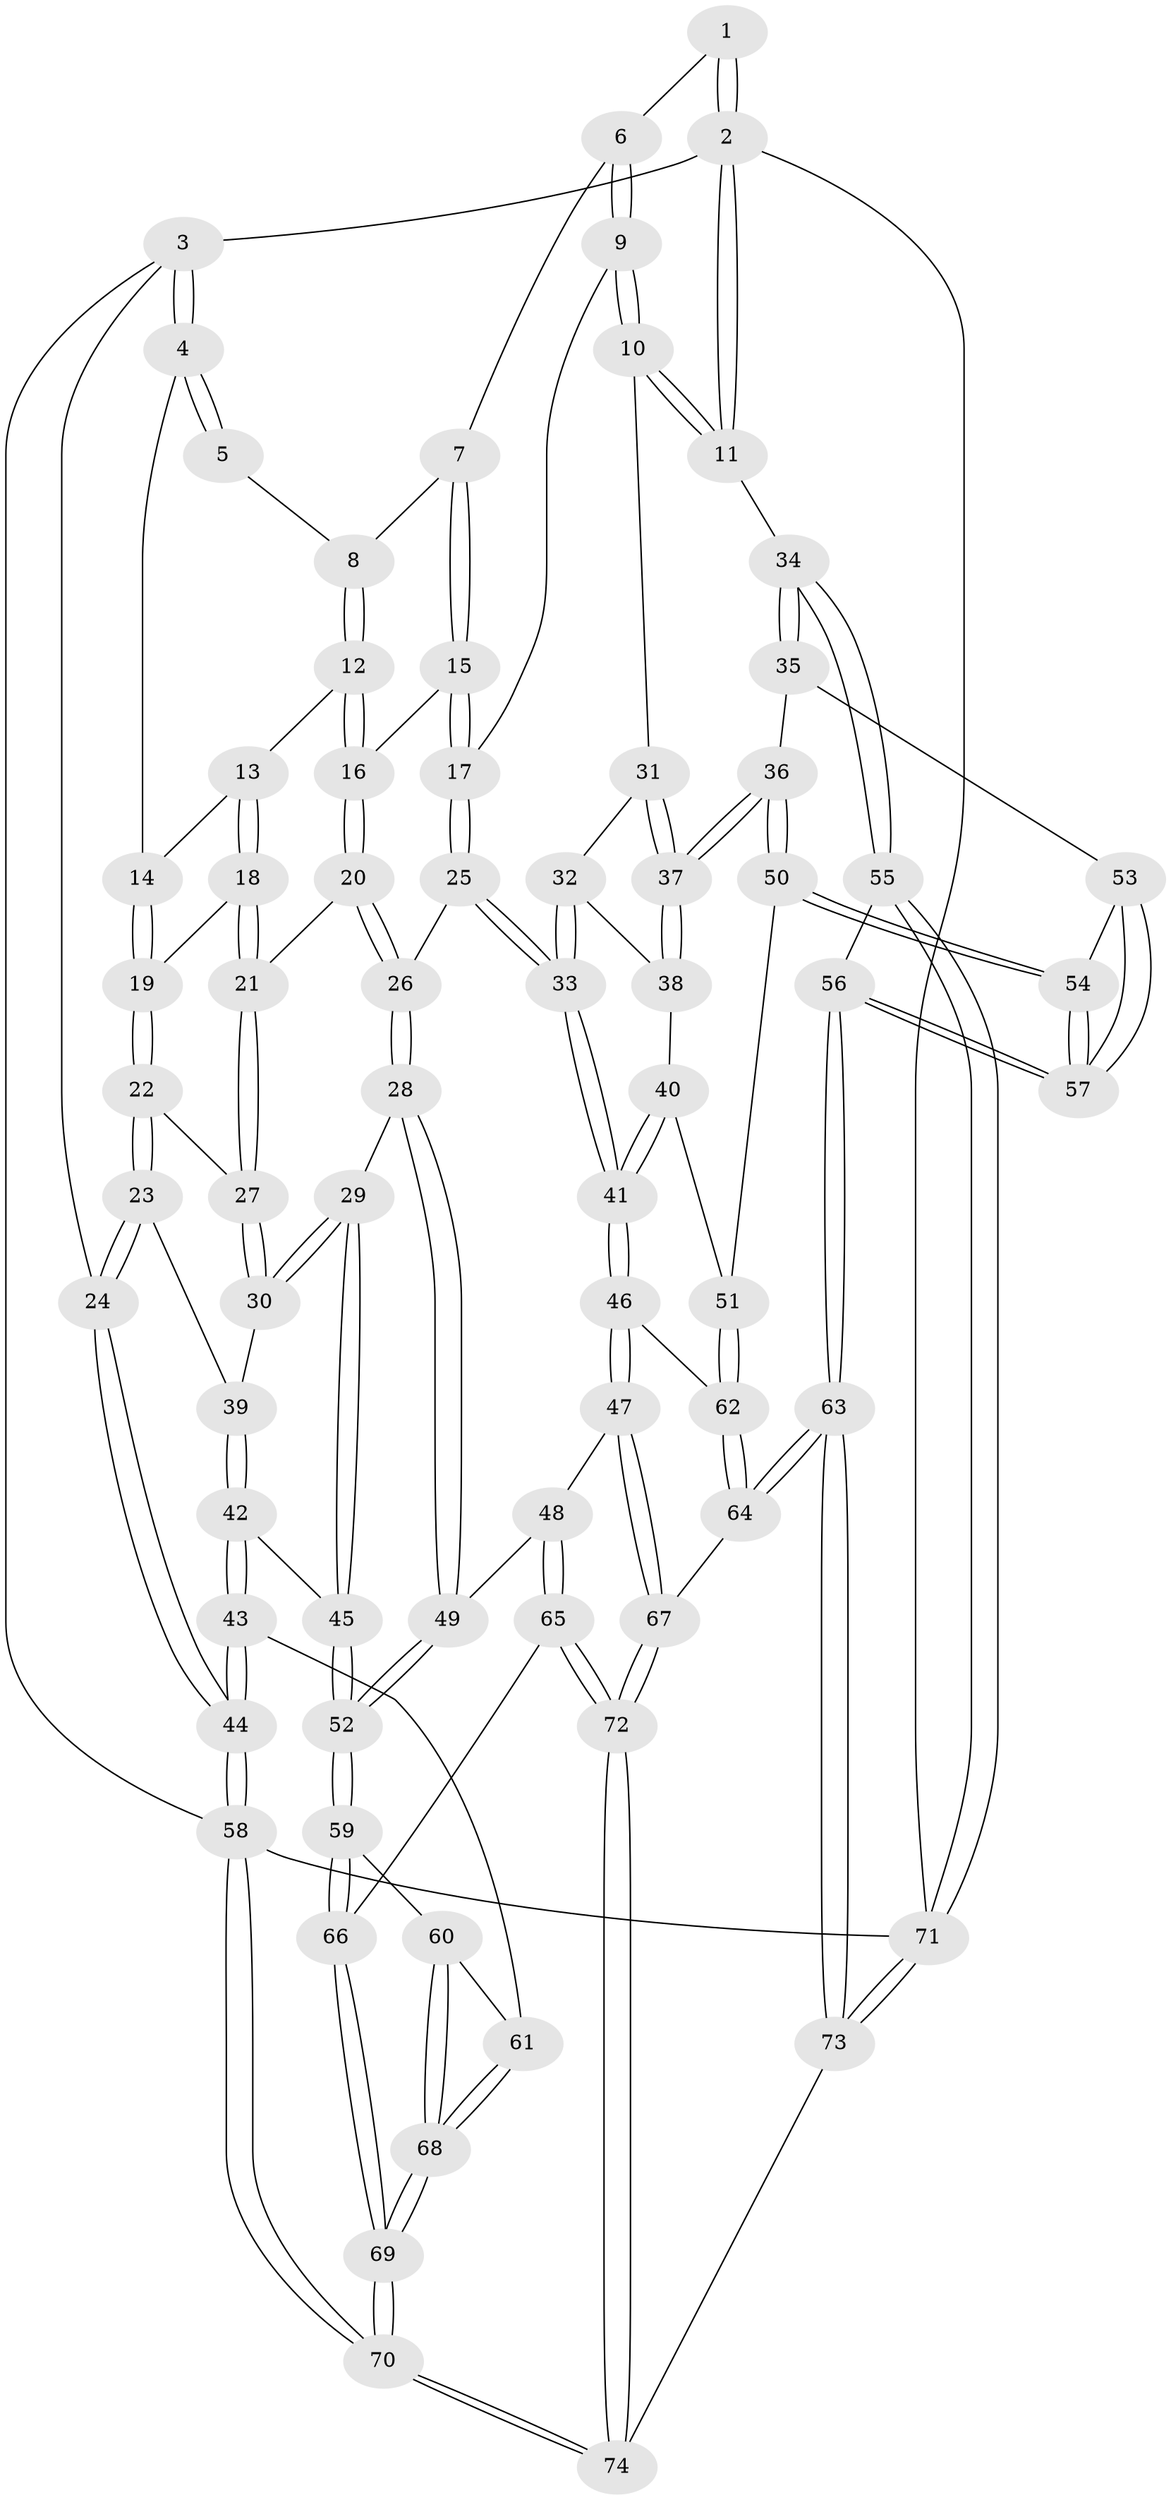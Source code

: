 // Generated by graph-tools (version 1.1) at 2025/01/03/09/25 05:01:53]
// undirected, 74 vertices, 182 edges
graph export_dot {
graph [start="1"]
  node [color=gray90,style=filled];
  1 [pos="+0.7278440550572545+0"];
  2 [pos="+1+0"];
  3 [pos="+0+0"];
  4 [pos="+0+0"];
  5 [pos="+0.40012116969669853+0"];
  6 [pos="+0.7477587854755154+0.04646300873383283"];
  7 [pos="+0.5278131542851764+0.13442883861229915"];
  8 [pos="+0.4727870720367389+0.07510533438375196"];
  9 [pos="+0.8699366515069648+0.20985830732725358"];
  10 [pos="+1+0.26451609338425863"];
  11 [pos="+1+0.23879591569578681"];
  12 [pos="+0.32510403368904034+0.19823913690412495"];
  13 [pos="+0.2456063046036526+0.18629524268962414"];
  14 [pos="+0.10315997048534674+0.04003958065283291"];
  15 [pos="+0.5571547983659486+0.2549873275577308"];
  16 [pos="+0.3764009641272467+0.291566705888621"];
  17 [pos="+0.6038905132689971+0.3119592265547234"];
  18 [pos="+0.2233304960097135+0.3376767079027755"];
  19 [pos="+0.12666553261110347+0.3309202058902284"];
  20 [pos="+0.3548040965376055+0.33489319156277914"];
  21 [pos="+0.2588015308130365+0.37539884566166176"];
  22 [pos="+0+0.4182272169595255"];
  23 [pos="+0+0.42139817135593366"];
  24 [pos="+0+0.41501110154623083"];
  25 [pos="+0.5876705554695002+0.455280541811485"];
  26 [pos="+0.4682682452132512+0.46859898622116947"];
  27 [pos="+0.25524594470822337+0.45411755191412306"];
  28 [pos="+0.3491483022128927+0.5407470610698679"];
  29 [pos="+0.31189364331977376+0.5318247399484984"];
  30 [pos="+0.26747365317824434+0.49666382639166406"];
  31 [pos="+1+0.2697247475742384"];
  32 [pos="+0.8397017224112656+0.4697799897138354"];
  33 [pos="+0.6336473154100212+0.520810720679868"];
  34 [pos="+1+0.6308987706145478"];
  35 [pos="+0.9711233502806892+0.6285861910987457"];
  36 [pos="+0.9322662593607556+0.6130747397899365"];
  37 [pos="+0.9296208906666286+0.609298881323276"];
  38 [pos="+0.8679089589380159+0.5808923975110767"];
  39 [pos="+0.13811533413313132+0.5563001514254174"];
  40 [pos="+0.8396337728440407+0.6172739359151611"];
  41 [pos="+0.6375700497499727+0.6348028091528903"];
  42 [pos="+0.12522743212771245+0.6641001279736061"];
  43 [pos="+0.09202145353370282+0.7044712173961387"];
  44 [pos="+0+0.7215924562362194"];
  45 [pos="+0.23610042376578594+0.6544635284581497"];
  46 [pos="+0.6363714573525023+0.6415168175797851"];
  47 [pos="+0.5965462578368913+0.7105492663915555"];
  48 [pos="+0.42689520720667906+0.6974797845975794"];
  49 [pos="+0.4054501489640842+0.6943855227029043"];
  50 [pos="+0.8736723184224156+0.7101119494716428"];
  51 [pos="+0.8675740568510253+0.7101188121339518"];
  52 [pos="+0.3212232548341409+0.7686620025838925"];
  53 [pos="+0.9674032266194827+0.6384813851689923"];
  54 [pos="+0.8993688038219729+0.7221698761544177"];
  55 [pos="+1+0.7956448207948613"];
  56 [pos="+1+0.8172519379329037"];
  57 [pos="+0.94212454851937+0.7474221324547307"];
  58 [pos="+0+1"];
  59 [pos="+0.3033356268647484+0.8093000787307028"];
  60 [pos="+0.18677561646428234+0.8089309319764302"];
  61 [pos="+0.09328615437614439+0.7060296189152884"];
  62 [pos="+0.8284957516218773+0.7304184236609303"];
  63 [pos="+0.8098677079869431+0.9548594539557942"];
  64 [pos="+0.8031118024907461+0.9397623583482049"];
  65 [pos="+0.46098124243007266+1"];
  66 [pos="+0.341918801273675+0.8931360008370582"];
  67 [pos="+0.598219675440497+0.7250746857648119"];
  68 [pos="+0.062339054945967434+1"];
  69 [pos="+0.059466078224108966+1"];
  70 [pos="+0+1"];
  71 [pos="+1+1"];
  72 [pos="+0.46351086523907364+1"];
  73 [pos="+0.7581734574860807+1"];
  74 [pos="+0.5103807404461954+1"];
  1 -- 2;
  1 -- 2;
  1 -- 6;
  2 -- 3;
  2 -- 11;
  2 -- 11;
  2 -- 71;
  3 -- 4;
  3 -- 4;
  3 -- 24;
  3 -- 58;
  4 -- 5;
  4 -- 5;
  4 -- 14;
  5 -- 8;
  6 -- 7;
  6 -- 9;
  6 -- 9;
  7 -- 8;
  7 -- 15;
  7 -- 15;
  8 -- 12;
  8 -- 12;
  9 -- 10;
  9 -- 10;
  9 -- 17;
  10 -- 11;
  10 -- 11;
  10 -- 31;
  11 -- 34;
  12 -- 13;
  12 -- 16;
  12 -- 16;
  13 -- 14;
  13 -- 18;
  13 -- 18;
  14 -- 19;
  14 -- 19;
  15 -- 16;
  15 -- 17;
  15 -- 17;
  16 -- 20;
  16 -- 20;
  17 -- 25;
  17 -- 25;
  18 -- 19;
  18 -- 21;
  18 -- 21;
  19 -- 22;
  19 -- 22;
  20 -- 21;
  20 -- 26;
  20 -- 26;
  21 -- 27;
  21 -- 27;
  22 -- 23;
  22 -- 23;
  22 -- 27;
  23 -- 24;
  23 -- 24;
  23 -- 39;
  24 -- 44;
  24 -- 44;
  25 -- 26;
  25 -- 33;
  25 -- 33;
  26 -- 28;
  26 -- 28;
  27 -- 30;
  27 -- 30;
  28 -- 29;
  28 -- 49;
  28 -- 49;
  29 -- 30;
  29 -- 30;
  29 -- 45;
  29 -- 45;
  30 -- 39;
  31 -- 32;
  31 -- 37;
  31 -- 37;
  32 -- 33;
  32 -- 33;
  32 -- 38;
  33 -- 41;
  33 -- 41;
  34 -- 35;
  34 -- 35;
  34 -- 55;
  34 -- 55;
  35 -- 36;
  35 -- 53;
  36 -- 37;
  36 -- 37;
  36 -- 50;
  36 -- 50;
  37 -- 38;
  37 -- 38;
  38 -- 40;
  39 -- 42;
  39 -- 42;
  40 -- 41;
  40 -- 41;
  40 -- 51;
  41 -- 46;
  41 -- 46;
  42 -- 43;
  42 -- 43;
  42 -- 45;
  43 -- 44;
  43 -- 44;
  43 -- 61;
  44 -- 58;
  44 -- 58;
  45 -- 52;
  45 -- 52;
  46 -- 47;
  46 -- 47;
  46 -- 62;
  47 -- 48;
  47 -- 67;
  47 -- 67;
  48 -- 49;
  48 -- 65;
  48 -- 65;
  49 -- 52;
  49 -- 52;
  50 -- 51;
  50 -- 54;
  50 -- 54;
  51 -- 62;
  51 -- 62;
  52 -- 59;
  52 -- 59;
  53 -- 54;
  53 -- 57;
  53 -- 57;
  54 -- 57;
  54 -- 57;
  55 -- 56;
  55 -- 71;
  55 -- 71;
  56 -- 57;
  56 -- 57;
  56 -- 63;
  56 -- 63;
  58 -- 70;
  58 -- 70;
  58 -- 71;
  59 -- 60;
  59 -- 66;
  59 -- 66;
  60 -- 61;
  60 -- 68;
  60 -- 68;
  61 -- 68;
  61 -- 68;
  62 -- 64;
  62 -- 64;
  63 -- 64;
  63 -- 64;
  63 -- 73;
  63 -- 73;
  64 -- 67;
  65 -- 66;
  65 -- 72;
  65 -- 72;
  66 -- 69;
  66 -- 69;
  67 -- 72;
  67 -- 72;
  68 -- 69;
  68 -- 69;
  69 -- 70;
  69 -- 70;
  70 -- 74;
  70 -- 74;
  71 -- 73;
  71 -- 73;
  72 -- 74;
  72 -- 74;
  73 -- 74;
}
